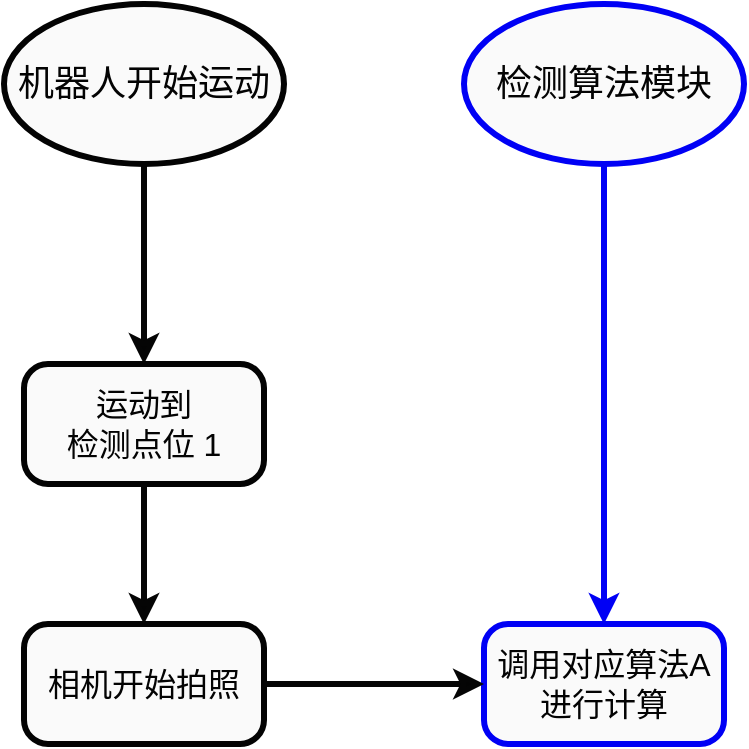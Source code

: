 <mxfile>
    <diagram id="0ZwW-vUITOqkvyoN0IJ5" name="Page-1">
        <mxGraphModel dx="1074" dy="790" grid="1" gridSize="10" guides="1" tooltips="1" connect="1" arrows="1" fold="1" page="1" pageScale="1" pageWidth="827" pageHeight="1169" background="#ffffff" math="0" shadow="0">
            <root>
                <mxCell id="0"/>
                <mxCell id="1" parent="0"/>
                <mxCell id="4" style="edgeStyle=none;html=1;entryX=0.5;entryY=0;entryDx=0;entryDy=0;fontSize=18;strokeColor=#050505;strokeWidth=3;" parent="1" source="2" target="3" edge="1">
                    <mxGeometry relative="1" as="geometry"/>
                </mxCell>
                <mxCell id="2" value="&lt;span style=&quot;font-size: 18px&quot;&gt;机器人开始运动&lt;/span&gt;" style="ellipse;whiteSpace=wrap;html=1;fillColor=#FAFAFA;fontColor=#030303;strokeWidth=3;strokeColor=#030303;" parent="1" vertex="1">
                    <mxGeometry x="90" y="80" width="140" height="80" as="geometry"/>
                </mxCell>
                <mxCell id="3" value="&lt;font style=&quot;font-size: 16px&quot;&gt;运动到&lt;br&gt;检测点位 1&lt;/font&gt;" style="rounded=1;whiteSpace=wrap;html=1;fontSize=12;arcSize=20;fillColor=#FAFAFA;strokeColor=#030303;fontColor=#030303;strokeWidth=3;" parent="1" vertex="1">
                    <mxGeometry x="100" y="260" width="120" height="60" as="geometry"/>
                </mxCell>
                <mxCell id="5" value="&lt;span style=&quot;font-size: 16px&quot;&gt;相机开始拍照&lt;/span&gt;" style="rounded=1;whiteSpace=wrap;html=1;fontSize=12;arcSize=20;fillColor=#FAFAFA;strokeColor=#030303;fontColor=#030303;strokeWidth=3;" vertex="1" parent="1">
                    <mxGeometry x="100" y="390" width="120" height="60" as="geometry"/>
                </mxCell>
                <mxCell id="6" value="&lt;span style=&quot;font-size: 18px&quot;&gt;检测算法模块&lt;/span&gt;" style="ellipse;whiteSpace=wrap;html=1;fillColor=#FAFAFA;fontColor=#030303;strokeWidth=3;strokeColor=#0000F5;" vertex="1" parent="1">
                    <mxGeometry x="320" y="80" width="140" height="80" as="geometry"/>
                </mxCell>
                <mxCell id="8" value="&lt;font style=&quot;font-size: 16px&quot;&gt;调用对应算法A进行计算&lt;/font&gt;" style="rounded=1;whiteSpace=wrap;html=1;fontSize=12;arcSize=20;fillColor=#FAFAFA;strokeColor=#0000F5;fontColor=#030303;strokeWidth=3;" vertex="1" parent="1">
                    <mxGeometry x="330" y="390" width="120" height="60" as="geometry"/>
                </mxCell>
                <mxCell id="9" style="edgeStyle=none;html=1;entryX=0.5;entryY=0;entryDx=0;entryDy=0;fontSize=18;strokeColor=#050505;strokeWidth=3;exitX=0.5;exitY=1;exitDx=0;exitDy=0;" edge="1" parent="1" source="3" target="5">
                    <mxGeometry relative="1" as="geometry">
                        <mxPoint x="210" y="300" as="sourcePoint"/>
                        <mxPoint x="210" y="400" as="targetPoint"/>
                    </mxGeometry>
                </mxCell>
                <mxCell id="10" style="edgeStyle=none;html=1;entryX=0.5;entryY=0;entryDx=0;entryDy=0;fontSize=18;strokeColor=#0000F5;strokeWidth=3;exitX=0.5;exitY=1;exitDx=0;exitDy=0;exitPerimeter=0;" edge="1" parent="1" source="6" target="8">
                    <mxGeometry relative="1" as="geometry">
                        <mxPoint x="390" y="170" as="sourcePoint"/>
                        <mxPoint x="310" y="300" as="targetPoint"/>
                    </mxGeometry>
                </mxCell>
                <mxCell id="11" style="edgeStyle=none;html=1;entryX=0;entryY=0.5;entryDx=0;entryDy=0;fontSize=18;strokeColor=#050505;strokeWidth=3;exitX=1;exitY=0.5;exitDx=0;exitDy=0;" edge="1" parent="1" source="5" target="8">
                    <mxGeometry relative="1" as="geometry">
                        <mxPoint x="300" y="250" as="sourcePoint"/>
                        <mxPoint x="300" y="350" as="targetPoint"/>
                    </mxGeometry>
                </mxCell>
            </root>
        </mxGraphModel>
    </diagram>
</mxfile>